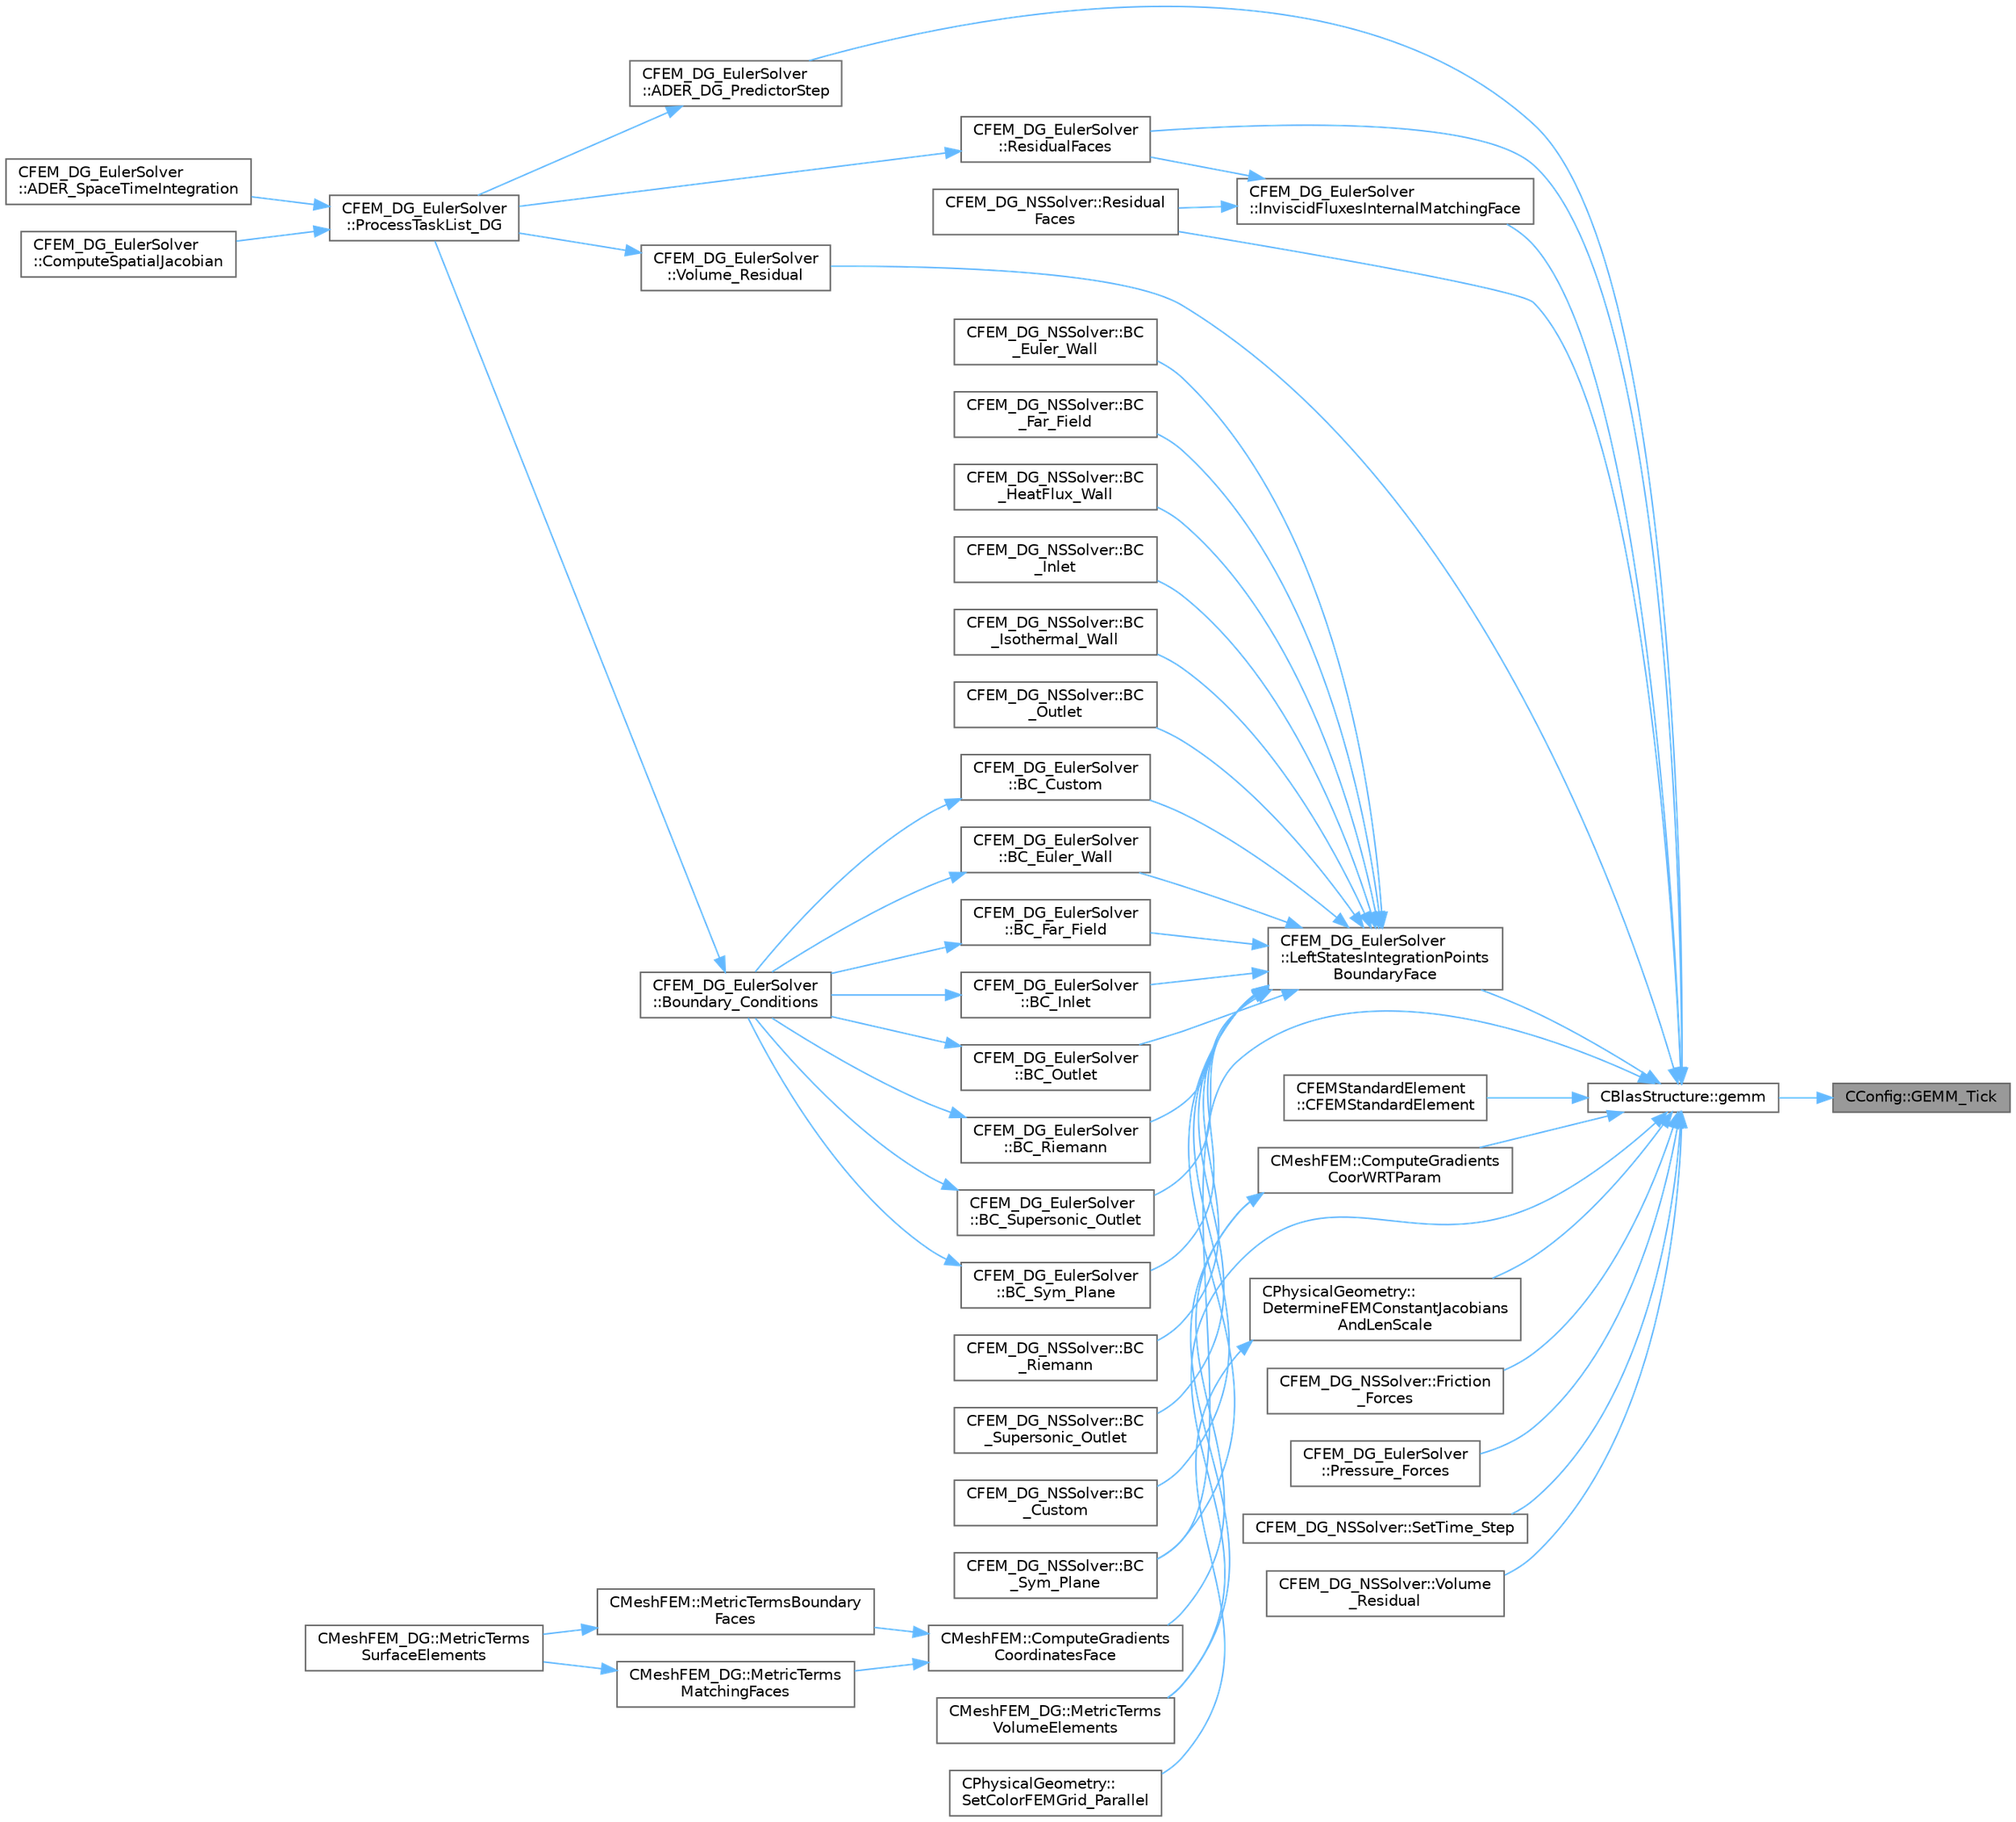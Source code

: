 digraph "CConfig::GEMM_Tick"
{
 // LATEX_PDF_SIZE
  bgcolor="transparent";
  edge [fontname=Helvetica,fontsize=10,labelfontname=Helvetica,labelfontsize=10];
  node [fontname=Helvetica,fontsize=10,shape=box,height=0.2,width=0.4];
  rankdir="RL";
  Node1 [id="Node000001",label="CConfig::GEMM_Tick",height=0.2,width=0.4,color="gray40", fillcolor="grey60", style="filled", fontcolor="black",tooltip="Start the timer for profiling subroutines."];
  Node1 -> Node2 [id="edge1_Node000001_Node000002",dir="back",color="steelblue1",style="solid",tooltip=" "];
  Node2 [id="Node000002",label="CBlasStructure::gemm",height=0.2,width=0.4,color="grey40", fillcolor="white", style="filled",URL="$classCBlasStructure.html#ad282634317e0a32bce7896e2ddc40043",tooltip="Function, which carries out a dense matrix product. It is a limited version of the BLAS gemm function..."];
  Node2 -> Node3 [id="edge2_Node000002_Node000003",dir="back",color="steelblue1",style="solid",tooltip=" "];
  Node3 [id="Node000003",label="CFEM_DG_EulerSolver\l::ADER_DG_PredictorStep",height=0.2,width=0.4,color="grey40", fillcolor="white", style="filled",URL="$classCFEM__DG__EulerSolver.html#a53f3bd445632823baa18657a29553842",tooltip="Function, carries out the predictor step of the ADER-DG time integration."];
  Node3 -> Node4 [id="edge3_Node000003_Node000004",dir="back",color="steelblue1",style="solid",tooltip=" "];
  Node4 [id="Node000004",label="CFEM_DG_EulerSolver\l::ProcessTaskList_DG",height=0.2,width=0.4,color="grey40", fillcolor="white", style="filled",URL="$classCFEM__DG__EulerSolver.html#ae807ca68b2d465020b63d617d54e339a",tooltip="Function, which processes the list of tasks to be executed by the DG solver."];
  Node4 -> Node5 [id="edge4_Node000004_Node000005",dir="back",color="steelblue1",style="solid",tooltip=" "];
  Node5 [id="Node000005",label="CFEM_DG_EulerSolver\l::ADER_SpaceTimeIntegration",height=0.2,width=0.4,color="grey40", fillcolor="white", style="filled",URL="$classCFEM__DG__EulerSolver.html#a0fe3772f40c29248f26fb08fa215af4e",tooltip="Function, to carry out the space time integration for ADER with time accurate local time stepping."];
  Node4 -> Node6 [id="edge5_Node000004_Node000006",dir="back",color="steelblue1",style="solid",tooltip=" "];
  Node6 [id="Node000006",label="CFEM_DG_EulerSolver\l::ComputeSpatialJacobian",height=0.2,width=0.4,color="grey40", fillcolor="white", style="filled",URL="$classCFEM__DG__EulerSolver.html#a370cb798d700bb080b52ec22834f78da",tooltip="Function, which controls the computation of the spatial Jacobian."];
  Node2 -> Node7 [id="edge6_Node000002_Node000007",dir="back",color="steelblue1",style="solid",tooltip=" "];
  Node7 [id="Node000007",label="CFEM_DG_NSSolver::BC\l_Sym_Plane",height=0.2,width=0.4,color="grey40", fillcolor="white", style="filled",URL="$classCFEM__DG__NSSolver.html#a44020ceaf82c37e386385366c6cda7a5",tooltip="Impose the symmetry boundary condition using the residual."];
  Node2 -> Node8 [id="edge7_Node000002_Node000008",dir="back",color="steelblue1",style="solid",tooltip=" "];
  Node8 [id="Node000008",label="CFEMStandardElement\l::CFEMStandardElement",height=0.2,width=0.4,color="grey40", fillcolor="white", style="filled",URL="$classCFEMStandardElement.html#ad5cbd1ec99e93e3f04e10b75f75bfc47",tooltip="Alternative constructor."];
  Node2 -> Node9 [id="edge8_Node000002_Node000009",dir="back",color="steelblue1",style="solid",tooltip=" "];
  Node9 [id="Node000009",label="CMeshFEM::ComputeGradients\lCoorWRTParam",height=0.2,width=0.4,color="grey40", fillcolor="white", style="filled",URL="$classCMeshFEM.html#ae7113246e97e1dc90286eb1a2fe30a79",tooltip="Function, which computes the gradients of the Cartesian coordinates w.r.t. the parametric coordinates..."];
  Node9 -> Node10 [id="edge9_Node000009_Node000010",dir="back",color="steelblue1",style="solid",tooltip=" "];
  Node10 [id="Node000010",label="CMeshFEM::ComputeGradients\lCoordinatesFace",height=0.2,width=0.4,color="grey40", fillcolor="white", style="filled",URL="$classCMeshFEM.html#a48069591b944b34acf03ae78aa5493c3",tooltip="Function, which computes the gradients of the parametric coordinates w.r.t. the Cartesian coordinates..."];
  Node10 -> Node11 [id="edge10_Node000010_Node000011",dir="back",color="steelblue1",style="solid",tooltip=" "];
  Node11 [id="Node000011",label="CMeshFEM::MetricTermsBoundary\lFaces",height=0.2,width=0.4,color="grey40", fillcolor="white", style="filled",URL="$classCMeshFEM.html#aaeee8619d2ccd25d5d35332f2afd13b7",tooltip="Function, which computes the metric terms of the faces of a physical boundary."];
  Node11 -> Node12 [id="edge11_Node000011_Node000012",dir="back",color="steelblue1",style="solid",tooltip=" "];
  Node12 [id="Node000012",label="CMeshFEM_DG::MetricTerms\lSurfaceElements",height=0.2,width=0.4,color="grey40", fillcolor="white", style="filled",URL="$classCMeshFEM__DG.html#a7f08d0f58d93b1883afe60ec117b9d7c",tooltip="Function, which computes the metric terms of the surface elements, both internal faces and physical b..."];
  Node10 -> Node13 [id="edge12_Node000010_Node000013",dir="back",color="steelblue1",style="solid",tooltip=" "];
  Node13 [id="Node000013",label="CMeshFEM_DG::MetricTerms\lMatchingFaces",height=0.2,width=0.4,color="grey40", fillcolor="white", style="filled",URL="$classCMeshFEM__DG.html#a3d4741a57aa6edce660894e7873ea3e6",tooltip="Function, which computes the metric terms for internal matching faces."];
  Node13 -> Node12 [id="edge13_Node000013_Node000012",dir="back",color="steelblue1",style="solid",tooltip=" "];
  Node9 -> Node14 [id="edge14_Node000009_Node000014",dir="back",color="steelblue1",style="solid",tooltip=" "];
  Node14 [id="Node000014",label="CMeshFEM_DG::MetricTerms\lVolumeElements",height=0.2,width=0.4,color="grey40", fillcolor="white", style="filled",URL="$classCMeshFEM__DG.html#a4f30fa4373463f802c8d6f685c837263",tooltip="Function, which computes the metric terms of the volume elements."];
  Node2 -> Node15 [id="edge15_Node000002_Node000015",dir="back",color="steelblue1",style="solid",tooltip=" "];
  Node15 [id="Node000015",label="CPhysicalGeometry::\lDetermineFEMConstantJacobians\lAndLenScale",height=0.2,width=0.4,color="grey40", fillcolor="white", style="filled",URL="$classCPhysicalGeometry.html#a1823c0dcfe5570115da9b7db331daaa5",tooltip="Determine whether or not the Jacobians of the elements and faces are constant and a length scale of t..."];
  Node15 -> Node16 [id="edge16_Node000015_Node000016",dir="back",color="steelblue1",style="solid",tooltip=" "];
  Node16 [id="Node000016",label="CPhysicalGeometry::\lSetColorFEMGrid_Parallel",height=0.2,width=0.4,color="grey40", fillcolor="white", style="filled",URL="$classCPhysicalGeometry.html#a0a1295415b0ff3105673f5733682e151",tooltip="Set the domains for FEM grid partitioning using ParMETIS."];
  Node2 -> Node17 [id="edge17_Node000002_Node000017",dir="back",color="steelblue1",style="solid",tooltip=" "];
  Node17 [id="Node000017",label="CFEM_DG_NSSolver::Friction\l_Forces",height=0.2,width=0.4,color="grey40", fillcolor="white", style="filled",URL="$classCFEM__DG__NSSolver.html#a5118d674e7eb6f4865fb53f6f20eac1c",tooltip="Compute the viscous forces and all the addimensional coefficients."];
  Node2 -> Node18 [id="edge18_Node000002_Node000018",dir="back",color="steelblue1",style="solid",tooltip=" "];
  Node18 [id="Node000018",label="CFEM_DG_EulerSolver\l::InviscidFluxesInternalMatchingFace",height=0.2,width=0.4,color="grey40", fillcolor="white", style="filled",URL="$classCFEM__DG__EulerSolver.html#ab7546cb31b73191bbac2b338c88cfbc4",tooltip="Function, which computes the inviscid fluxes in the face integration points of a chunk of matching in..."];
  Node18 -> Node19 [id="edge19_Node000018_Node000019",dir="back",color="steelblue1",style="solid",tooltip=" "];
  Node19 [id="Node000019",label="CFEM_DG_EulerSolver\l::ResidualFaces",height=0.2,width=0.4,color="grey40", fillcolor="white", style="filled",URL="$classCFEM__DG__EulerSolver.html#a8875e58364f55e735fc3732f545d5f29",tooltip="Compute the spatial residual for the given range of faces. It is a virtual function,..."];
  Node19 -> Node4 [id="edge20_Node000019_Node000004",dir="back",color="steelblue1",style="solid",tooltip=" "];
  Node18 -> Node20 [id="edge21_Node000018_Node000020",dir="back",color="steelblue1",style="solid",tooltip=" "];
  Node20 [id="Node000020",label="CFEM_DG_NSSolver::Residual\lFaces",height=0.2,width=0.4,color="grey40", fillcolor="white", style="filled",URL="$classCFEM__DG__NSSolver.html#a407d8b7c0f6944c2f08ee7fb9b28aa0c",tooltip="Compute the spatial residual for the given range of faces."];
  Node2 -> Node21 [id="edge22_Node000002_Node000021",dir="back",color="steelblue1",style="solid",tooltip=" "];
  Node21 [id="Node000021",label="CFEM_DG_EulerSolver\l::LeftStatesIntegrationPoints\lBoundaryFace",height=0.2,width=0.4,color="grey40", fillcolor="white", style="filled",URL="$classCFEM__DG__EulerSolver.html#a79debb4e2ee70feac94e9a420705dbf9",tooltip="Function, which computes the left state of a boundary face."];
  Node21 -> Node22 [id="edge23_Node000021_Node000022",dir="back",color="steelblue1",style="solid",tooltip=" "];
  Node22 [id="Node000022",label="CFEM_DG_EulerSolver\l::BC_Custom",height=0.2,width=0.4,color="grey40", fillcolor="white", style="filled",URL="$classCFEM__DG__EulerSolver.html#a0e63fc77fc810025d45bfd8e0bf4d6dd",tooltip="Impose the user customized boundary condition. It is a virtual function, because for Navier-Stokes it..."];
  Node22 -> Node23 [id="edge24_Node000022_Node000023",dir="back",color="steelblue1",style="solid",tooltip=" "];
  Node23 [id="Node000023",label="CFEM_DG_EulerSolver\l::Boundary_Conditions",height=0.2,width=0.4,color="grey40", fillcolor="white", style="filled",URL="$classCFEM__DG__EulerSolver.html#ae37f8eba6d7793bc4edb5de6e26f992d",tooltip="Function, which computes the spatial residual for the DG discretization."];
  Node23 -> Node4 [id="edge25_Node000023_Node000004",dir="back",color="steelblue1",style="solid",tooltip=" "];
  Node21 -> Node24 [id="edge26_Node000021_Node000024",dir="back",color="steelblue1",style="solid",tooltip=" "];
  Node24 [id="Node000024",label="CFEM_DG_NSSolver::BC\l_Custom",height=0.2,width=0.4,color="grey40", fillcolor="white", style="filled",URL="$classCFEM__DG__NSSolver.html#acd2193a119fc1162909b554e8acf11b2",tooltip="Impose the user customized boundary condition."];
  Node21 -> Node25 [id="edge27_Node000021_Node000025",dir="back",color="steelblue1",style="solid",tooltip=" "];
  Node25 [id="Node000025",label="CFEM_DG_EulerSolver\l::BC_Euler_Wall",height=0.2,width=0.4,color="grey40", fillcolor="white", style="filled",URL="$classCFEM__DG__EulerSolver.html#a8f81a6011b17cbb65c8be69d517e8faf",tooltip="Impose via the residual the Euler wall boundary condition. It is a virtual function,..."];
  Node25 -> Node23 [id="edge28_Node000025_Node000023",dir="back",color="steelblue1",style="solid",tooltip=" "];
  Node21 -> Node26 [id="edge29_Node000021_Node000026",dir="back",color="steelblue1",style="solid",tooltip=" "];
  Node26 [id="Node000026",label="CFEM_DG_NSSolver::BC\l_Euler_Wall",height=0.2,width=0.4,color="grey40", fillcolor="white", style="filled",URL="$classCFEM__DG__NSSolver.html#a3bc4438cb7e9feb7f388d4ba87745996",tooltip="Impose via the residual the Euler wall boundary condition."];
  Node21 -> Node27 [id="edge30_Node000021_Node000027",dir="back",color="steelblue1",style="solid",tooltip=" "];
  Node27 [id="Node000027",label="CFEM_DG_EulerSolver\l::BC_Far_Field",height=0.2,width=0.4,color="grey40", fillcolor="white", style="filled",URL="$classCFEM__DG__EulerSolver.html#a48b8a50d3e9deee07bd02a30249f6f6d",tooltip="Impose the far-field boundary condition. It is a virtual function, because for Navier-Stokes it is ov..."];
  Node27 -> Node23 [id="edge31_Node000027_Node000023",dir="back",color="steelblue1",style="solid",tooltip=" "];
  Node21 -> Node28 [id="edge32_Node000021_Node000028",dir="back",color="steelblue1",style="solid",tooltip=" "];
  Node28 [id="Node000028",label="CFEM_DG_NSSolver::BC\l_Far_Field",height=0.2,width=0.4,color="grey40", fillcolor="white", style="filled",URL="$classCFEM__DG__NSSolver.html#a4eff2ed485808a8a96cb9bb9c7936058",tooltip="Impose the far-field boundary condition."];
  Node21 -> Node29 [id="edge33_Node000021_Node000029",dir="back",color="steelblue1",style="solid",tooltip=" "];
  Node29 [id="Node000029",label="CFEM_DG_NSSolver::BC\l_HeatFlux_Wall",height=0.2,width=0.4,color="grey40", fillcolor="white", style="filled",URL="$classCFEM__DG__NSSolver.html#ac55acb75de727685caa05b9273267f8e",tooltip="Impose a constant heat-flux condition at the wall."];
  Node21 -> Node30 [id="edge34_Node000021_Node000030",dir="back",color="steelblue1",style="solid",tooltip=" "];
  Node30 [id="Node000030",label="CFEM_DG_EulerSolver\l::BC_Inlet",height=0.2,width=0.4,color="grey40", fillcolor="white", style="filled",URL="$classCFEM__DG__EulerSolver.html#ade8441a575543603f4e4218fb52e33a2",tooltip="Impose the subsonic inlet boundary condition. It is a virtual function, because for Navier-Stokes it ..."];
  Node30 -> Node23 [id="edge35_Node000030_Node000023",dir="back",color="steelblue1",style="solid",tooltip=" "];
  Node21 -> Node31 [id="edge36_Node000021_Node000031",dir="back",color="steelblue1",style="solid",tooltip=" "];
  Node31 [id="Node000031",label="CFEM_DG_NSSolver::BC\l_Inlet",height=0.2,width=0.4,color="grey40", fillcolor="white", style="filled",URL="$classCFEM__DG__NSSolver.html#a08d05db7c9f0a94dec17ab1eecd5c44d",tooltip="Impose the subsonic inlet boundary condition."];
  Node21 -> Node32 [id="edge37_Node000021_Node000032",dir="back",color="steelblue1",style="solid",tooltip=" "];
  Node32 [id="Node000032",label="CFEM_DG_NSSolver::BC\l_Isothermal_Wall",height=0.2,width=0.4,color="grey40", fillcolor="white", style="filled",URL="$classCFEM__DG__NSSolver.html#aea70aaab1228b018aab7f2d588de9704",tooltip="Impose an isothermal condition at the wall."];
  Node21 -> Node33 [id="edge38_Node000021_Node000033",dir="back",color="steelblue1",style="solid",tooltip=" "];
  Node33 [id="Node000033",label="CFEM_DG_EulerSolver\l::BC_Outlet",height=0.2,width=0.4,color="grey40", fillcolor="white", style="filled",URL="$classCFEM__DG__EulerSolver.html#a869796e928f7618ea7f47d9ebc80cf76",tooltip="Impose the outlet boundary condition.It is a virtual function, because for Navier-Stokes it is overwr..."];
  Node33 -> Node23 [id="edge39_Node000033_Node000023",dir="back",color="steelblue1",style="solid",tooltip=" "];
  Node21 -> Node34 [id="edge40_Node000021_Node000034",dir="back",color="steelblue1",style="solid",tooltip=" "];
  Node34 [id="Node000034",label="CFEM_DG_NSSolver::BC\l_Outlet",height=0.2,width=0.4,color="grey40", fillcolor="white", style="filled",URL="$classCFEM__DG__NSSolver.html#afa7d6c1243dd1f7a29408f272c26b02d",tooltip="Impose the outlet boundary condition."];
  Node21 -> Node35 [id="edge41_Node000021_Node000035",dir="back",color="steelblue1",style="solid",tooltip=" "];
  Node35 [id="Node000035",label="CFEM_DG_EulerSolver\l::BC_Riemann",height=0.2,width=0.4,color="grey40", fillcolor="white", style="filled",URL="$classCFEM__DG__EulerSolver.html#aaff04081aba8d9e24f0e615161e8020f",tooltip="Impose the boundary condition using characteristic reconstruction. It is a virtual function,..."];
  Node35 -> Node23 [id="edge42_Node000035_Node000023",dir="back",color="steelblue1",style="solid",tooltip=" "];
  Node21 -> Node36 [id="edge43_Node000021_Node000036",dir="back",color="steelblue1",style="solid",tooltip=" "];
  Node36 [id="Node000036",label="CFEM_DG_NSSolver::BC\l_Riemann",height=0.2,width=0.4,color="grey40", fillcolor="white", style="filled",URL="$classCFEM__DG__NSSolver.html#a22b8079ccea001f1a35d236bfb2750d4",tooltip="Impose the boundary condition using characteristic reconstruction."];
  Node21 -> Node37 [id="edge44_Node000021_Node000037",dir="back",color="steelblue1",style="solid",tooltip=" "];
  Node37 [id="Node000037",label="CFEM_DG_EulerSolver\l::BC_Supersonic_Outlet",height=0.2,width=0.4,color="grey40", fillcolor="white", style="filled",URL="$classCFEM__DG__EulerSolver.html#a99232a4f053e949762b0919a6c288c73",tooltip="Impose the supersonic outlet boundary condition. It is a virtual function, because for Navier-Stokes ..."];
  Node37 -> Node23 [id="edge45_Node000037_Node000023",dir="back",color="steelblue1",style="solid",tooltip=" "];
  Node21 -> Node38 [id="edge46_Node000021_Node000038",dir="back",color="steelblue1",style="solid",tooltip=" "];
  Node38 [id="Node000038",label="CFEM_DG_NSSolver::BC\l_Supersonic_Outlet",height=0.2,width=0.4,color="grey40", fillcolor="white", style="filled",URL="$classCFEM__DG__NSSolver.html#a2c5840cbba7a0cf9048a5465eab883b4",tooltip="Impose the supersonic outlet boundary condition."];
  Node21 -> Node39 [id="edge47_Node000021_Node000039",dir="back",color="steelblue1",style="solid",tooltip=" "];
  Node39 [id="Node000039",label="CFEM_DG_EulerSolver\l::BC_Sym_Plane",height=0.2,width=0.4,color="grey40", fillcolor="white", style="filled",URL="$classCFEM__DG__EulerSolver.html#a002d30c9052117b77a33d1f290b1195b",tooltip="Impose the symmetry boundary condition. It is a virtual function, because for Navier-Stokes it is ove..."];
  Node39 -> Node23 [id="edge48_Node000039_Node000023",dir="back",color="steelblue1",style="solid",tooltip=" "];
  Node21 -> Node7 [id="edge49_Node000021_Node000007",dir="back",color="steelblue1",style="solid",tooltip=" "];
  Node2 -> Node14 [id="edge50_Node000002_Node000014",dir="back",color="steelblue1",style="solid",tooltip=" "];
  Node2 -> Node40 [id="edge51_Node000002_Node000040",dir="back",color="steelblue1",style="solid",tooltip=" "];
  Node40 [id="Node000040",label="CFEM_DG_EulerSolver\l::Pressure_Forces",height=0.2,width=0.4,color="grey40", fillcolor="white", style="filled",URL="$classCFEM__DG__EulerSolver.html#a218c89d657364d7282515fec1d2453bc",tooltip="Compute the pressure forces and all the adimensional coefficients."];
  Node2 -> Node19 [id="edge52_Node000002_Node000019",dir="back",color="steelblue1",style="solid",tooltip=" "];
  Node2 -> Node20 [id="edge53_Node000002_Node000020",dir="back",color="steelblue1",style="solid",tooltip=" "];
  Node2 -> Node41 [id="edge54_Node000002_Node000041",dir="back",color="steelblue1",style="solid",tooltip=" "];
  Node41 [id="Node000041",label="CFEM_DG_NSSolver::SetTime_Step",height=0.2,width=0.4,color="grey40", fillcolor="white", style="filled",URL="$classCFEM__DG__NSSolver.html#a1d77cb51e0eb51dfb95735ac965ac176",tooltip="Function to compute the time step for solving the Navier-Stokes equations."];
  Node2 -> Node42 [id="edge55_Node000002_Node000042",dir="back",color="steelblue1",style="solid",tooltip=" "];
  Node42 [id="Node000042",label="CFEM_DG_EulerSolver\l::Volume_Residual",height=0.2,width=0.4,color="grey40", fillcolor="white", style="filled",URL="$classCFEM__DG__EulerSolver.html#ae6c2fff0649a4d8fd723ee9776778003",tooltip="Compute the volume contributions to the spatial residual. It is a virtual function,..."];
  Node42 -> Node4 [id="edge56_Node000042_Node000004",dir="back",color="steelblue1",style="solid",tooltip=" "];
  Node2 -> Node43 [id="edge57_Node000002_Node000043",dir="back",color="steelblue1",style="solid",tooltip=" "];
  Node43 [id="Node000043",label="CFEM_DG_NSSolver::Volume\l_Residual",height=0.2,width=0.4,color="grey40", fillcolor="white", style="filled",URL="$classCFEM__DG__NSSolver.html#ace5ac45857734f2e764b4072249e5c2d",tooltip="Compute the volume contributions to the spatial residual."];
}
